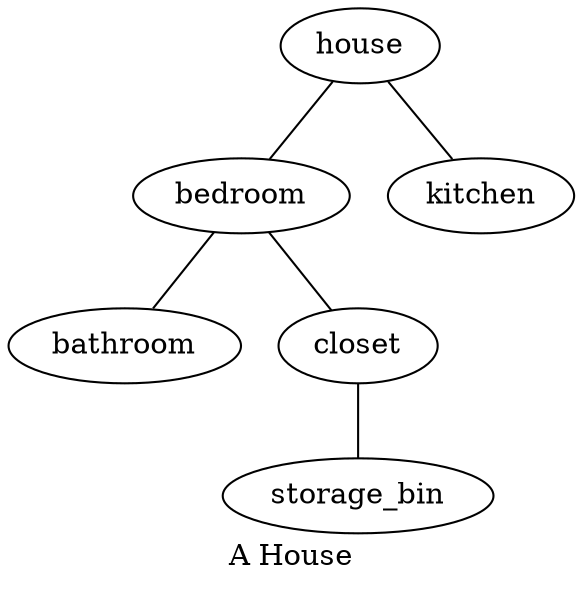 graph cluster_house_0 {
        label = "A House"
        style = filled
        color = lightgrey

        house -- bedroom
        house -- kitchen

        bedroom -- bathroom
        bedroom -- closet -- storage_bin
}
